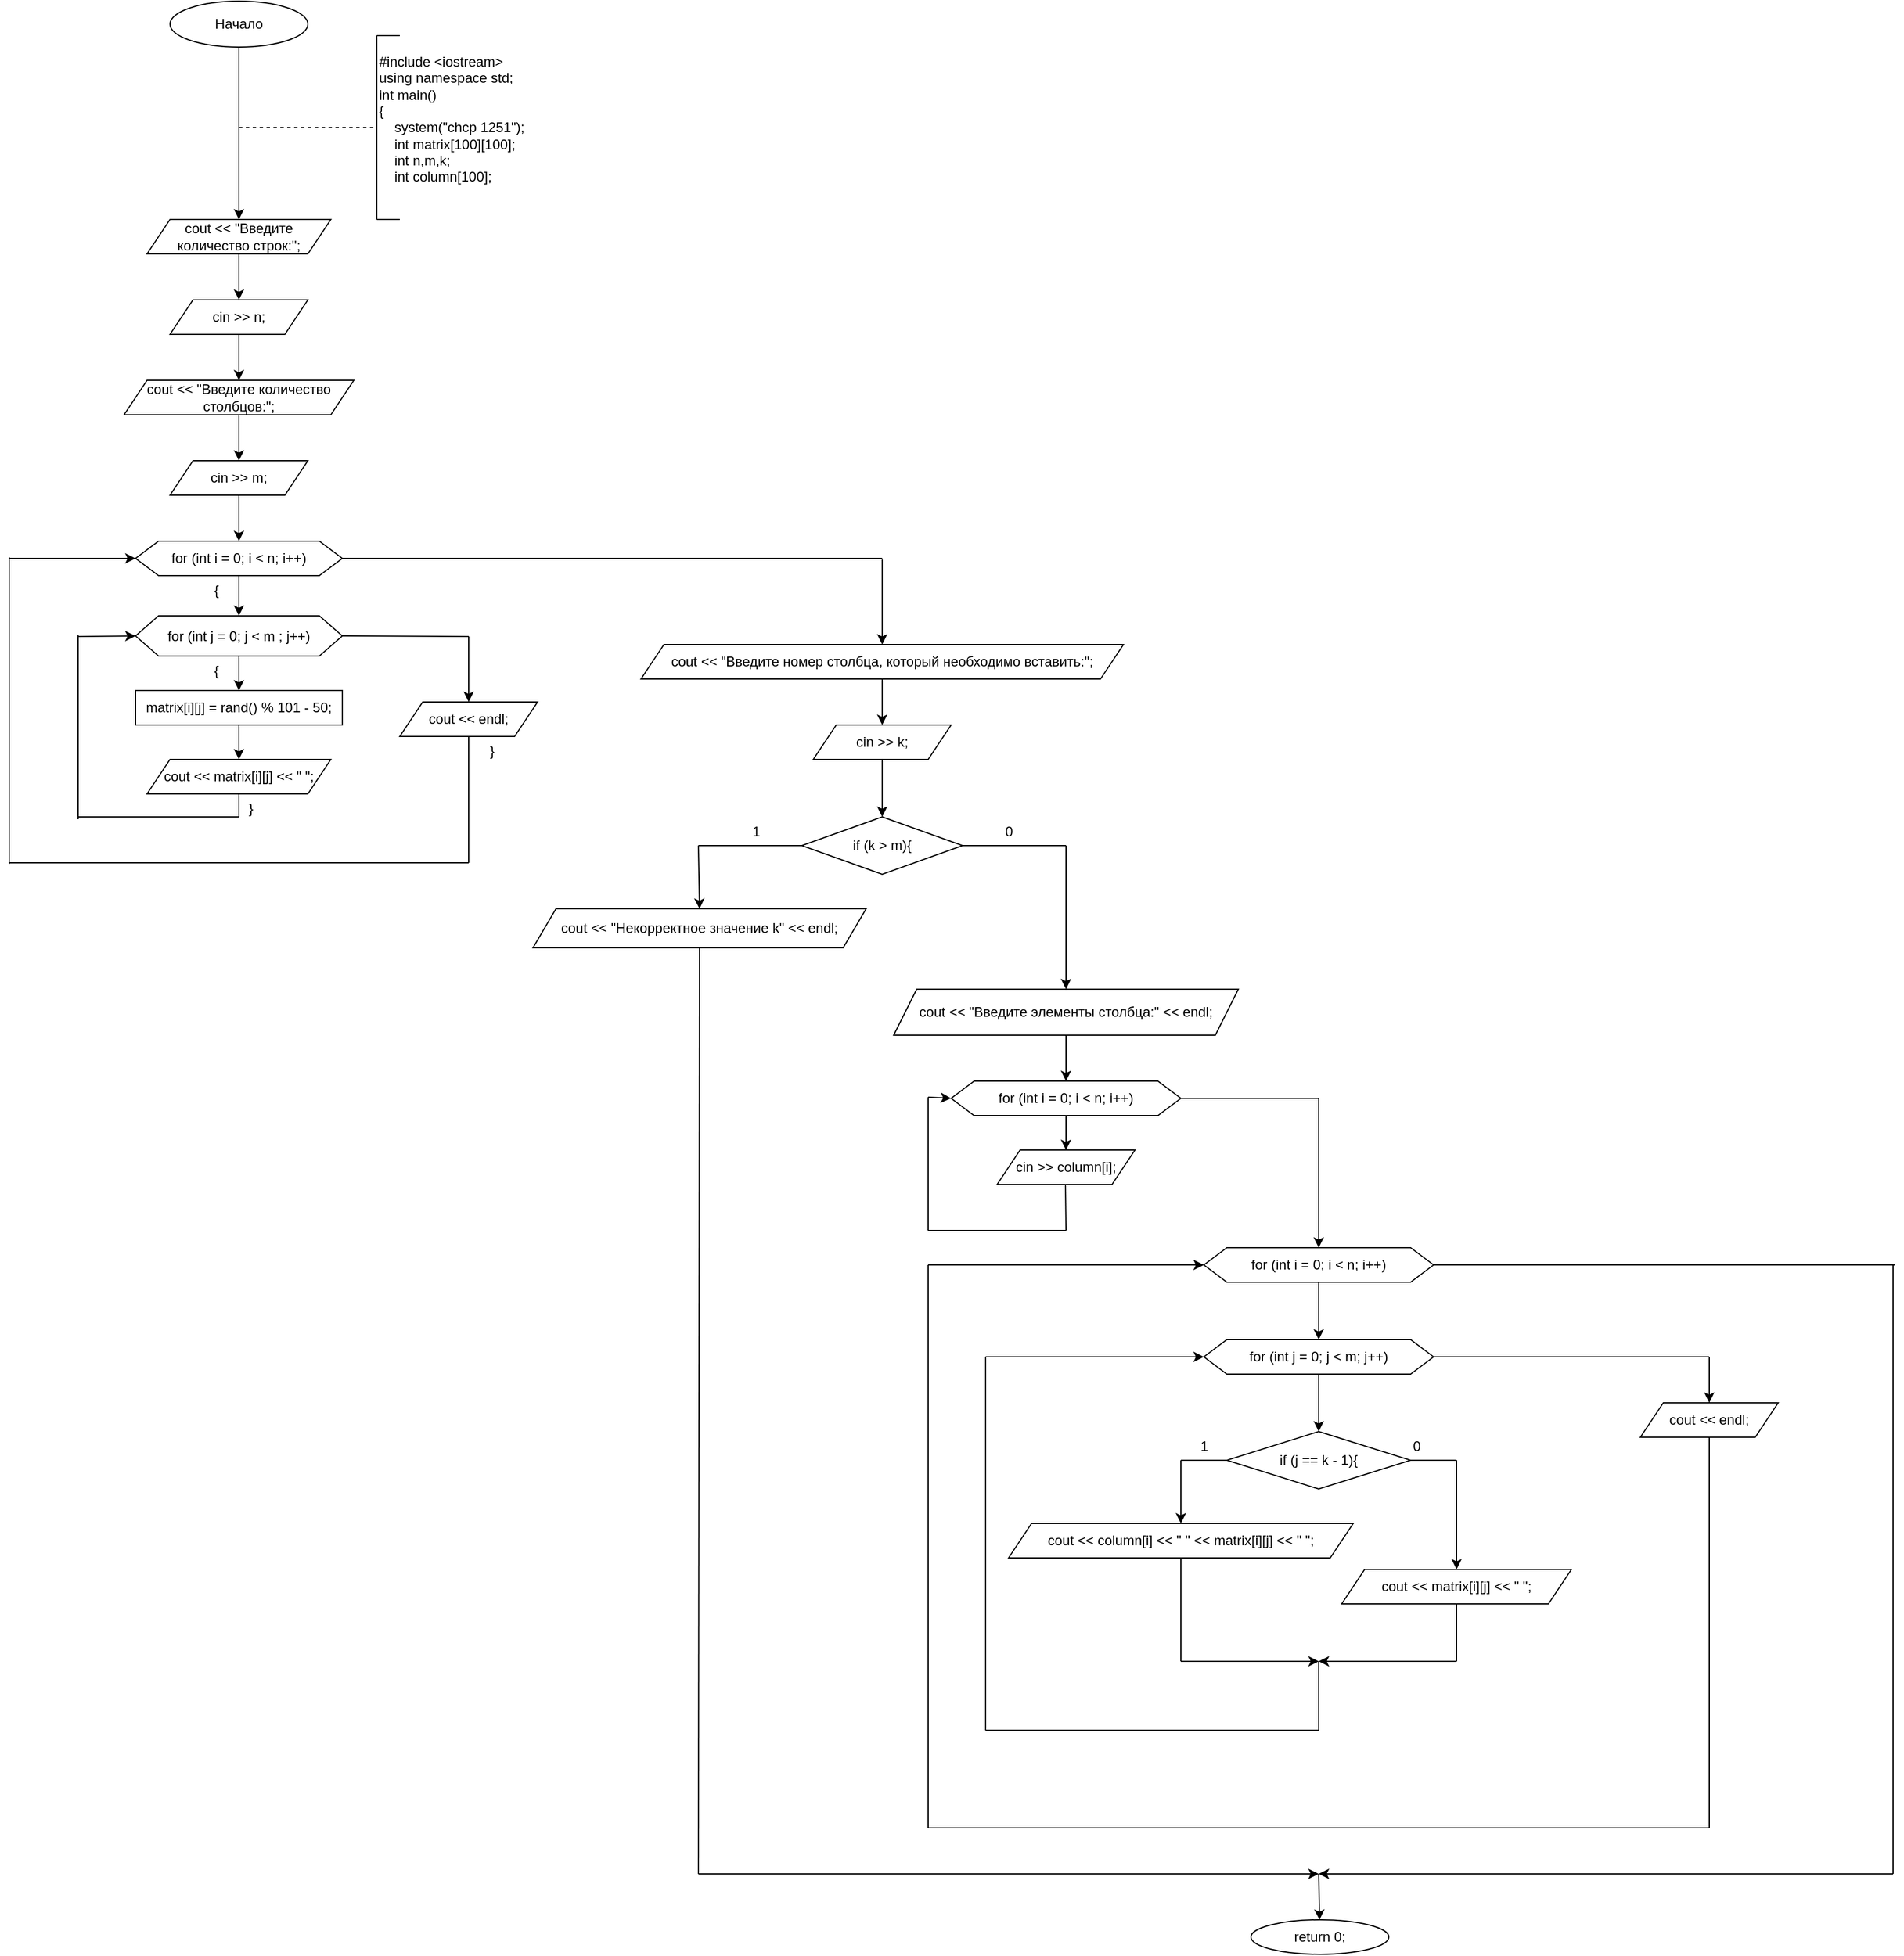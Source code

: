 <mxfile version="23.0.2" type="device">
  <diagram name="Страница — 1" id="hA8L7aNAcTQq1X_YjArG">
    <mxGraphModel dx="1280" dy="629" grid="1" gridSize="10" guides="1" tooltips="1" connect="1" arrows="1" fold="1" page="1" pageScale="1" pageWidth="827" pageHeight="1169" math="0" shadow="0">
      <root>
        <mxCell id="0" />
        <mxCell id="1" parent="0" />
        <mxCell id="RkSCV32_xOdjZ-MzKIq7-1" value="Начало" style="ellipse;whiteSpace=wrap;html=1;" vertex="1" parent="1">
          <mxGeometry x="300" y="50" width="120" height="40" as="geometry" />
        </mxCell>
        <mxCell id="RkSCV32_xOdjZ-MzKIq7-2" value="" style="endArrow=classic;html=1;rounded=0;exitX=0.5;exitY=1;exitDx=0;exitDy=0;entryX=0.5;entryY=0;entryDx=0;entryDy=0;" edge="1" parent="1" source="RkSCV32_xOdjZ-MzKIq7-1" target="RkSCV32_xOdjZ-MzKIq7-8">
          <mxGeometry width="50" height="50" relative="1" as="geometry">
            <mxPoint x="390" y="250" as="sourcePoint" />
            <mxPoint x="360" y="300" as="targetPoint" />
          </mxGeometry>
        </mxCell>
        <mxCell id="RkSCV32_xOdjZ-MzKIq7-3" value="" style="endArrow=none;dashed=1;html=1;rounded=0;" edge="1" parent="1">
          <mxGeometry width="50" height="50" relative="1" as="geometry">
            <mxPoint x="360" y="160" as="sourcePoint" />
            <mxPoint x="480" y="160" as="targetPoint" />
          </mxGeometry>
        </mxCell>
        <mxCell id="RkSCV32_xOdjZ-MzKIq7-4" value="" style="endArrow=none;html=1;rounded=0;" edge="1" parent="1">
          <mxGeometry width="50" height="50" relative="1" as="geometry">
            <mxPoint x="480" y="240" as="sourcePoint" />
            <mxPoint x="480" y="80" as="targetPoint" />
          </mxGeometry>
        </mxCell>
        <mxCell id="RkSCV32_xOdjZ-MzKIq7-5" value="&lt;div&gt;#include &amp;lt;iostream&amp;gt;&lt;/div&gt;&lt;div&gt;using namespace std;&lt;/div&gt;&lt;div&gt;int main()&amp;nbsp;&lt;/div&gt;&lt;div&gt;{&lt;/div&gt;&lt;div&gt;&amp;nbsp; &amp;nbsp; system(&quot;chcp 1251&quot;);&lt;/div&gt;&lt;div&gt;&amp;nbsp; &amp;nbsp; int matrix[100][100];&lt;/div&gt;&lt;div&gt;&amp;nbsp; &amp;nbsp; int n,m,k;&lt;/div&gt;&lt;div&gt;&amp;nbsp; &amp;nbsp; int column[100];&lt;/div&gt;&lt;div&gt;&amp;nbsp; &amp;nbsp;&lt;/div&gt;" style="text;html=1;align=left;verticalAlign=middle;resizable=0;points=[];autosize=1;strokeColor=none;fillColor=none;" vertex="1" parent="1">
          <mxGeometry x="480" y="90" width="150" height="140" as="geometry" />
        </mxCell>
        <mxCell id="RkSCV32_xOdjZ-MzKIq7-6" value="" style="endArrow=none;html=1;rounded=0;" edge="1" parent="1">
          <mxGeometry width="50" height="50" relative="1" as="geometry">
            <mxPoint x="480" y="240" as="sourcePoint" />
            <mxPoint x="500" y="240" as="targetPoint" />
          </mxGeometry>
        </mxCell>
        <mxCell id="RkSCV32_xOdjZ-MzKIq7-7" value="" style="endArrow=none;html=1;rounded=0;" edge="1" parent="1">
          <mxGeometry width="50" height="50" relative="1" as="geometry">
            <mxPoint x="480" y="80" as="sourcePoint" />
            <mxPoint x="500" y="80" as="targetPoint" />
          </mxGeometry>
        </mxCell>
        <mxCell id="RkSCV32_xOdjZ-MzKIq7-8" value="cout &amp;lt;&amp;lt; &quot;Введите количество строк:&quot;;" style="shape=parallelogram;perimeter=parallelogramPerimeter;whiteSpace=wrap;html=1;fixedSize=1;" vertex="1" parent="1">
          <mxGeometry x="280" y="240" width="160" height="30" as="geometry" />
        </mxCell>
        <mxCell id="RkSCV32_xOdjZ-MzKIq7-10" value="" style="endArrow=classic;html=1;rounded=0;exitX=0.5;exitY=1;exitDx=0;exitDy=0;entryX=0.5;entryY=0;entryDx=0;entryDy=0;" edge="1" parent="1" source="RkSCV32_xOdjZ-MzKIq7-8" target="RkSCV32_xOdjZ-MzKIq7-11">
          <mxGeometry width="50" height="50" relative="1" as="geometry">
            <mxPoint x="390" y="250" as="sourcePoint" />
            <mxPoint x="360" y="290" as="targetPoint" />
          </mxGeometry>
        </mxCell>
        <mxCell id="RkSCV32_xOdjZ-MzKIq7-11" value="cin &amp;gt;&amp;gt; n;" style="shape=parallelogram;perimeter=parallelogramPerimeter;whiteSpace=wrap;html=1;fixedSize=1;" vertex="1" parent="1">
          <mxGeometry x="300" y="310" width="120" height="30" as="geometry" />
        </mxCell>
        <mxCell id="RkSCV32_xOdjZ-MzKIq7-12" value="" style="endArrow=classic;html=1;rounded=0;exitX=0.5;exitY=1;exitDx=0;exitDy=0;entryX=0.5;entryY=0;entryDx=0;entryDy=0;" edge="1" parent="1" source="RkSCV32_xOdjZ-MzKIq7-11" target="RkSCV32_xOdjZ-MzKIq7-13">
          <mxGeometry width="50" height="50" relative="1" as="geometry">
            <mxPoint x="390" y="250" as="sourcePoint" />
            <mxPoint x="360" y="370" as="targetPoint" />
          </mxGeometry>
        </mxCell>
        <mxCell id="RkSCV32_xOdjZ-MzKIq7-13" value="cout &amp;lt;&amp;lt; &quot;Введите количество столбцов:&quot;;" style="shape=parallelogram;perimeter=parallelogramPerimeter;whiteSpace=wrap;html=1;fixedSize=1;" vertex="1" parent="1">
          <mxGeometry x="260" y="380" width="200" height="30" as="geometry" />
        </mxCell>
        <mxCell id="RkSCV32_xOdjZ-MzKIq7-15" value="" style="endArrow=classic;html=1;rounded=0;exitX=0.5;exitY=1;exitDx=0;exitDy=0;" edge="1" parent="1" source="RkSCV32_xOdjZ-MzKIq7-13" target="RkSCV32_xOdjZ-MzKIq7-16">
          <mxGeometry width="50" height="50" relative="1" as="geometry">
            <mxPoint x="390" y="250" as="sourcePoint" />
            <mxPoint x="360" y="440" as="targetPoint" />
          </mxGeometry>
        </mxCell>
        <mxCell id="RkSCV32_xOdjZ-MzKIq7-16" value="cin &amp;gt;&amp;gt; m;" style="shape=parallelogram;perimeter=parallelogramPerimeter;whiteSpace=wrap;html=1;fixedSize=1;" vertex="1" parent="1">
          <mxGeometry x="300" y="450" width="120" height="30" as="geometry" />
        </mxCell>
        <mxCell id="RkSCV32_xOdjZ-MzKIq7-17" value="" style="endArrow=classic;html=1;rounded=0;exitX=0.5;exitY=1;exitDx=0;exitDy=0;entryX=0.5;entryY=0;entryDx=0;entryDy=0;" edge="1" parent="1" source="RkSCV32_xOdjZ-MzKIq7-16" target="RkSCV32_xOdjZ-MzKIq7-18">
          <mxGeometry width="50" height="50" relative="1" as="geometry">
            <mxPoint x="390" y="450" as="sourcePoint" />
            <mxPoint x="360" y="520" as="targetPoint" />
          </mxGeometry>
        </mxCell>
        <mxCell id="RkSCV32_xOdjZ-MzKIq7-18" value="for (int i = 0; i &amp;lt; n; i++)" style="shape=hexagon;perimeter=hexagonPerimeter2;whiteSpace=wrap;html=1;fixedSize=1;" vertex="1" parent="1">
          <mxGeometry x="270" y="520" width="180" height="30" as="geometry" />
        </mxCell>
        <mxCell id="RkSCV32_xOdjZ-MzKIq7-19" value="" style="endArrow=classic;html=1;rounded=0;exitX=0.5;exitY=1;exitDx=0;exitDy=0;" edge="1" parent="1" source="RkSCV32_xOdjZ-MzKIq7-18" target="RkSCV32_xOdjZ-MzKIq7-20">
          <mxGeometry width="50" height="50" relative="1" as="geometry">
            <mxPoint x="390" y="450" as="sourcePoint" />
            <mxPoint x="360" y="580" as="targetPoint" />
          </mxGeometry>
        </mxCell>
        <mxCell id="RkSCV32_xOdjZ-MzKIq7-20" value="for (int j = 0; j &amp;lt; m ; j++)" style="shape=hexagon;perimeter=hexagonPerimeter2;whiteSpace=wrap;html=1;fixedSize=1;" vertex="1" parent="1">
          <mxGeometry x="270" y="585" width="180" height="35" as="geometry" />
        </mxCell>
        <mxCell id="RkSCV32_xOdjZ-MzKIq7-21" value="" style="endArrow=classic;html=1;rounded=0;exitX=0.5;exitY=1;exitDx=0;exitDy=0;" edge="1" parent="1" source="RkSCV32_xOdjZ-MzKIq7-20" target="RkSCV32_xOdjZ-MzKIq7-22">
          <mxGeometry width="50" height="50" relative="1" as="geometry">
            <mxPoint x="390" y="450" as="sourcePoint" />
            <mxPoint x="360" y="640" as="targetPoint" />
          </mxGeometry>
        </mxCell>
        <mxCell id="RkSCV32_xOdjZ-MzKIq7-22" value="matrix[i][j] = rand() % 101 - 50;" style="rounded=0;whiteSpace=wrap;html=1;" vertex="1" parent="1">
          <mxGeometry x="270" y="650" width="180" height="30" as="geometry" />
        </mxCell>
        <mxCell id="RkSCV32_xOdjZ-MzKIq7-23" value="" style="endArrow=classic;html=1;rounded=0;exitX=0.5;exitY=1;exitDx=0;exitDy=0;" edge="1" parent="1" source="RkSCV32_xOdjZ-MzKIq7-22" target="RkSCV32_xOdjZ-MzKIq7-24">
          <mxGeometry width="50" height="50" relative="1" as="geometry">
            <mxPoint x="390" y="650" as="sourcePoint" />
            <mxPoint x="360" y="710" as="targetPoint" />
          </mxGeometry>
        </mxCell>
        <mxCell id="RkSCV32_xOdjZ-MzKIq7-24" value="cout &amp;lt;&amp;lt; matrix[i][j] &amp;lt;&amp;lt; &quot; &quot;;" style="shape=parallelogram;perimeter=parallelogramPerimeter;whiteSpace=wrap;html=1;fixedSize=1;" vertex="1" parent="1">
          <mxGeometry x="280" y="710" width="160" height="30" as="geometry" />
        </mxCell>
        <mxCell id="RkSCV32_xOdjZ-MzKIq7-25" value="" style="endArrow=none;html=1;rounded=0;exitX=0.5;exitY=1;exitDx=0;exitDy=0;" edge="1" parent="1" source="RkSCV32_xOdjZ-MzKIq7-24">
          <mxGeometry width="50" height="50" relative="1" as="geometry">
            <mxPoint x="390" y="650" as="sourcePoint" />
            <mxPoint x="360" y="760" as="targetPoint" />
          </mxGeometry>
        </mxCell>
        <mxCell id="RkSCV32_xOdjZ-MzKIq7-26" value="" style="endArrow=none;html=1;rounded=0;" edge="1" parent="1">
          <mxGeometry width="50" height="50" relative="1" as="geometry">
            <mxPoint x="360" y="760" as="sourcePoint" />
            <mxPoint x="220" y="760" as="targetPoint" />
          </mxGeometry>
        </mxCell>
        <mxCell id="RkSCV32_xOdjZ-MzKIq7-27" value="" style="endArrow=none;html=1;rounded=0;" edge="1" parent="1">
          <mxGeometry width="50" height="50" relative="1" as="geometry">
            <mxPoint x="220" y="762" as="sourcePoint" />
            <mxPoint x="220" y="602" as="targetPoint" />
          </mxGeometry>
        </mxCell>
        <mxCell id="RkSCV32_xOdjZ-MzKIq7-28" value="" style="endArrow=classic;html=1;rounded=0;entryX=0;entryY=0.5;entryDx=0;entryDy=0;" edge="1" parent="1" target="RkSCV32_xOdjZ-MzKIq7-20">
          <mxGeometry width="50" height="50" relative="1" as="geometry">
            <mxPoint x="220" y="603" as="sourcePoint" />
            <mxPoint x="270" y="600" as="targetPoint" />
          </mxGeometry>
        </mxCell>
        <mxCell id="RkSCV32_xOdjZ-MzKIq7-29" value="" style="endArrow=none;html=1;rounded=0;exitX=1;exitY=0.5;exitDx=0;exitDy=0;" edge="1" parent="1" source="RkSCV32_xOdjZ-MzKIq7-20">
          <mxGeometry width="50" height="50" relative="1" as="geometry">
            <mxPoint x="390" y="650" as="sourcePoint" />
            <mxPoint x="560" y="603" as="targetPoint" />
          </mxGeometry>
        </mxCell>
        <mxCell id="RkSCV32_xOdjZ-MzKIq7-30" value="" style="endArrow=classic;html=1;rounded=0;entryX=0.5;entryY=0;entryDx=0;entryDy=0;" edge="1" parent="1" target="RkSCV32_xOdjZ-MzKIq7-31">
          <mxGeometry width="50" height="50" relative="1" as="geometry">
            <mxPoint x="560" y="603" as="sourcePoint" />
            <mxPoint x="560" y="653" as="targetPoint" />
          </mxGeometry>
        </mxCell>
        <mxCell id="RkSCV32_xOdjZ-MzKIq7-31" value="cout &amp;lt;&amp;lt; endl;" style="shape=parallelogram;perimeter=parallelogramPerimeter;whiteSpace=wrap;html=1;fixedSize=1;" vertex="1" parent="1">
          <mxGeometry x="500" y="660" width="120" height="30" as="geometry" />
        </mxCell>
        <mxCell id="RkSCV32_xOdjZ-MzKIq7-32" value="" style="endArrow=none;html=1;rounded=0;exitX=0.5;exitY=1;exitDx=0;exitDy=0;" edge="1" parent="1" source="RkSCV32_xOdjZ-MzKIq7-31">
          <mxGeometry width="50" height="50" relative="1" as="geometry">
            <mxPoint x="390" y="650" as="sourcePoint" />
            <mxPoint x="560" y="800" as="targetPoint" />
          </mxGeometry>
        </mxCell>
        <mxCell id="RkSCV32_xOdjZ-MzKIq7-33" value="" style="endArrow=none;html=1;rounded=0;" edge="1" parent="1">
          <mxGeometry width="50" height="50" relative="1" as="geometry">
            <mxPoint x="560" y="800" as="sourcePoint" />
            <mxPoint x="160" y="800" as="targetPoint" />
          </mxGeometry>
        </mxCell>
        <mxCell id="RkSCV32_xOdjZ-MzKIq7-34" value="" style="endArrow=none;html=1;rounded=0;" edge="1" parent="1">
          <mxGeometry width="50" height="50" relative="1" as="geometry">
            <mxPoint x="160" y="801" as="sourcePoint" />
            <mxPoint x="160" y="534" as="targetPoint" />
          </mxGeometry>
        </mxCell>
        <mxCell id="RkSCV32_xOdjZ-MzKIq7-35" value="" style="endArrow=classic;html=1;rounded=0;entryX=0;entryY=0.5;entryDx=0;entryDy=0;" edge="1" parent="1" target="RkSCV32_xOdjZ-MzKIq7-18">
          <mxGeometry width="50" height="50" relative="1" as="geometry">
            <mxPoint x="160" y="535" as="sourcePoint" />
            <mxPoint x="440" y="600" as="targetPoint" />
          </mxGeometry>
        </mxCell>
        <mxCell id="RkSCV32_xOdjZ-MzKIq7-36" value="{" style="text;html=1;align=center;verticalAlign=middle;resizable=0;points=[];autosize=1;strokeColor=none;fillColor=none;" vertex="1" parent="1">
          <mxGeometry x="325" y="548" width="30" height="30" as="geometry" />
        </mxCell>
        <mxCell id="RkSCV32_xOdjZ-MzKIq7-37" value="{" style="text;html=1;align=center;verticalAlign=middle;resizable=0;points=[];autosize=1;strokeColor=none;fillColor=none;" vertex="1" parent="1">
          <mxGeometry x="325" y="618" width="30" height="30" as="geometry" />
        </mxCell>
        <mxCell id="RkSCV32_xOdjZ-MzKIq7-38" value="}" style="text;html=1;align=center;verticalAlign=middle;resizable=0;points=[];autosize=1;strokeColor=none;fillColor=none;" vertex="1" parent="1">
          <mxGeometry x="355" y="738" width="30" height="30" as="geometry" />
        </mxCell>
        <mxCell id="RkSCV32_xOdjZ-MzKIq7-39" value="}" style="text;html=1;align=center;verticalAlign=middle;resizable=0;points=[];autosize=1;strokeColor=none;fillColor=none;" vertex="1" parent="1">
          <mxGeometry x="565" y="688" width="30" height="30" as="geometry" />
        </mxCell>
        <mxCell id="RkSCV32_xOdjZ-MzKIq7-40" value="" style="endArrow=none;html=1;rounded=0;exitX=1;exitY=0.5;exitDx=0;exitDy=0;" edge="1" parent="1" source="RkSCV32_xOdjZ-MzKIq7-18">
          <mxGeometry width="50" height="50" relative="1" as="geometry">
            <mxPoint x="390" y="650" as="sourcePoint" />
            <mxPoint x="920" y="535" as="targetPoint" />
          </mxGeometry>
        </mxCell>
        <mxCell id="RkSCV32_xOdjZ-MzKIq7-41" value="" style="endArrow=classic;html=1;rounded=0;entryX=0.5;entryY=0;entryDx=0;entryDy=0;" edge="1" parent="1" target="RkSCV32_xOdjZ-MzKIq7-42">
          <mxGeometry width="50" height="50" relative="1" as="geometry">
            <mxPoint x="920" y="536" as="sourcePoint" />
            <mxPoint x="920" y="616" as="targetPoint" />
          </mxGeometry>
        </mxCell>
        <mxCell id="RkSCV32_xOdjZ-MzKIq7-42" value="cout &amp;lt;&amp;lt; &quot;Введите номер столбца, который необходимо вставить:&quot;;" style="shape=parallelogram;perimeter=parallelogramPerimeter;whiteSpace=wrap;html=1;fixedSize=1;" vertex="1" parent="1">
          <mxGeometry x="710" y="610" width="420" height="30" as="geometry" />
        </mxCell>
        <mxCell id="RkSCV32_xOdjZ-MzKIq7-43" value="" style="endArrow=classic;html=1;rounded=0;exitX=0.5;exitY=1;exitDx=0;exitDy=0;" edge="1" parent="1" source="RkSCV32_xOdjZ-MzKIq7-42" target="RkSCV32_xOdjZ-MzKIq7-44">
          <mxGeometry width="50" height="50" relative="1" as="geometry">
            <mxPoint x="630" y="650" as="sourcePoint" />
            <mxPoint x="920" y="680" as="targetPoint" />
          </mxGeometry>
        </mxCell>
        <mxCell id="RkSCV32_xOdjZ-MzKIq7-44" value="cin &amp;gt;&amp;gt; k;" style="shape=parallelogram;perimeter=parallelogramPerimeter;whiteSpace=wrap;html=1;fixedSize=1;" vertex="1" parent="1">
          <mxGeometry x="860" y="680" width="120" height="30" as="geometry" />
        </mxCell>
        <mxCell id="RkSCV32_xOdjZ-MzKIq7-45" value="" style="endArrow=classic;html=1;rounded=0;" edge="1" parent="1" target="RkSCV32_xOdjZ-MzKIq7-46">
          <mxGeometry width="50" height="50" relative="1" as="geometry">
            <mxPoint x="920" y="710" as="sourcePoint" />
            <mxPoint x="920" y="760" as="targetPoint" />
          </mxGeometry>
        </mxCell>
        <mxCell id="RkSCV32_xOdjZ-MzKIq7-46" value="if (k &amp;gt; m){" style="rhombus;whiteSpace=wrap;html=1;" vertex="1" parent="1">
          <mxGeometry x="850" y="760" width="140" height="50" as="geometry" />
        </mxCell>
        <mxCell id="RkSCV32_xOdjZ-MzKIq7-47" value="" style="endArrow=none;html=1;rounded=0;exitX=0;exitY=0.5;exitDx=0;exitDy=0;" edge="1" parent="1" source="RkSCV32_xOdjZ-MzKIq7-46">
          <mxGeometry width="50" height="50" relative="1" as="geometry">
            <mxPoint x="950" y="650" as="sourcePoint" />
            <mxPoint x="760" y="785" as="targetPoint" />
          </mxGeometry>
        </mxCell>
        <mxCell id="RkSCV32_xOdjZ-MzKIq7-48" value="" style="endArrow=none;html=1;rounded=0;exitX=1;exitY=0.5;exitDx=0;exitDy=0;" edge="1" parent="1" source="RkSCV32_xOdjZ-MzKIq7-46">
          <mxGeometry width="50" height="50" relative="1" as="geometry">
            <mxPoint x="950" y="650" as="sourcePoint" />
            <mxPoint x="1080" y="785" as="targetPoint" />
          </mxGeometry>
        </mxCell>
        <mxCell id="RkSCV32_xOdjZ-MzKIq7-49" value="" style="endArrow=classic;html=1;rounded=0;entryX=0.5;entryY=0;entryDx=0;entryDy=0;" edge="1" parent="1" target="RkSCV32_xOdjZ-MzKIq7-50">
          <mxGeometry width="50" height="50" relative="1" as="geometry">
            <mxPoint x="760" y="785" as="sourcePoint" />
            <mxPoint x="765" y="839" as="targetPoint" />
          </mxGeometry>
        </mxCell>
        <mxCell id="RkSCV32_xOdjZ-MzKIq7-50" value="cout &amp;lt;&amp;lt; &quot;Некорректное значение k&quot; &amp;lt;&amp;lt; endl;" style="shape=parallelogram;perimeter=parallelogramPerimeter;whiteSpace=wrap;html=1;fixedSize=1;" vertex="1" parent="1">
          <mxGeometry x="616" y="840" width="290" height="34" as="geometry" />
        </mxCell>
        <mxCell id="RkSCV32_xOdjZ-MzKIq7-51" value="1" style="text;html=1;align=center;verticalAlign=middle;resizable=0;points=[];autosize=1;strokeColor=none;fillColor=none;" vertex="1" parent="1">
          <mxGeometry x="795" y="758" width="30" height="30" as="geometry" />
        </mxCell>
        <mxCell id="RkSCV32_xOdjZ-MzKIq7-52" value="0" style="text;html=1;align=center;verticalAlign=middle;resizable=0;points=[];autosize=1;strokeColor=none;fillColor=none;" vertex="1" parent="1">
          <mxGeometry x="1015" y="758" width="30" height="30" as="geometry" />
        </mxCell>
        <mxCell id="RkSCV32_xOdjZ-MzKIq7-53" value="" style="endArrow=classic;html=1;rounded=0;" edge="1" parent="1" target="RkSCV32_xOdjZ-MzKIq7-54">
          <mxGeometry width="50" height="50" relative="1" as="geometry">
            <mxPoint x="1080" y="785" as="sourcePoint" />
            <mxPoint x="1080" y="845" as="targetPoint" />
          </mxGeometry>
        </mxCell>
        <mxCell id="RkSCV32_xOdjZ-MzKIq7-54" value="cout &amp;lt;&amp;lt; &quot;Введите элементы столбца:&quot; &amp;lt;&amp;lt; endl;" style="shape=parallelogram;perimeter=parallelogramPerimeter;whiteSpace=wrap;html=1;fixedSize=1;" vertex="1" parent="1">
          <mxGeometry x="930" y="910" width="300" height="40" as="geometry" />
        </mxCell>
        <mxCell id="RkSCV32_xOdjZ-MzKIq7-55" value="" style="endArrow=classic;html=1;rounded=0;exitX=0.5;exitY=1;exitDx=0;exitDy=0;" edge="1" parent="1" source="RkSCV32_xOdjZ-MzKIq7-54" target="RkSCV32_xOdjZ-MzKIq7-56">
          <mxGeometry width="50" height="50" relative="1" as="geometry">
            <mxPoint x="1070" y="850" as="sourcePoint" />
            <mxPoint x="1080" y="980" as="targetPoint" />
          </mxGeometry>
        </mxCell>
        <mxCell id="RkSCV32_xOdjZ-MzKIq7-56" value="for (int i = 0; i &amp;lt; n; i++)" style="shape=hexagon;perimeter=hexagonPerimeter2;whiteSpace=wrap;html=1;fixedSize=1;" vertex="1" parent="1">
          <mxGeometry x="980" y="990" width="200" height="30" as="geometry" />
        </mxCell>
        <mxCell id="RkSCV32_xOdjZ-MzKIq7-57" value="" style="endArrow=classic;html=1;rounded=0;exitX=0.5;exitY=1;exitDx=0;exitDy=0;" edge="1" parent="1" source="RkSCV32_xOdjZ-MzKIq7-56" target="RkSCV32_xOdjZ-MzKIq7-58">
          <mxGeometry width="50" height="50" relative="1" as="geometry">
            <mxPoint x="1070" y="1050" as="sourcePoint" />
            <mxPoint x="1080" y="1040" as="targetPoint" />
          </mxGeometry>
        </mxCell>
        <mxCell id="RkSCV32_xOdjZ-MzKIq7-58" value="cin &amp;gt;&amp;gt; column[i];" style="shape=parallelogram;perimeter=parallelogramPerimeter;whiteSpace=wrap;html=1;fixedSize=1;" vertex="1" parent="1">
          <mxGeometry x="1020" y="1050" width="120" height="30" as="geometry" />
        </mxCell>
        <mxCell id="RkSCV32_xOdjZ-MzKIq7-59" value="" style="endArrow=none;html=1;rounded=0;exitX=0.5;exitY=1;exitDx=0;exitDy=0;" edge="1" parent="1">
          <mxGeometry width="50" height="50" relative="1" as="geometry">
            <mxPoint x="1079.5" y="1080" as="sourcePoint" />
            <mxPoint x="1080" y="1120" as="targetPoint" />
          </mxGeometry>
        </mxCell>
        <mxCell id="RkSCV32_xOdjZ-MzKIq7-60" value="" style="endArrow=none;html=1;rounded=0;" edge="1" parent="1">
          <mxGeometry width="50" height="50" relative="1" as="geometry">
            <mxPoint x="1080" y="1120" as="sourcePoint" />
            <mxPoint x="960" y="1120" as="targetPoint" />
          </mxGeometry>
        </mxCell>
        <mxCell id="RkSCV32_xOdjZ-MzKIq7-61" value="" style="endArrow=none;html=1;rounded=0;" edge="1" parent="1">
          <mxGeometry width="50" height="50" relative="1" as="geometry">
            <mxPoint x="960" y="1120" as="sourcePoint" />
            <mxPoint x="960" y="1004" as="targetPoint" />
          </mxGeometry>
        </mxCell>
        <mxCell id="RkSCV32_xOdjZ-MzKIq7-62" value="" style="endArrow=classic;html=1;rounded=0;entryX=0;entryY=0.5;entryDx=0;entryDy=0;" edge="1" parent="1" target="RkSCV32_xOdjZ-MzKIq7-56">
          <mxGeometry width="50" height="50" relative="1" as="geometry">
            <mxPoint x="960" y="1004" as="sourcePoint" />
            <mxPoint x="980" y="1009" as="targetPoint" />
          </mxGeometry>
        </mxCell>
        <mxCell id="RkSCV32_xOdjZ-MzKIq7-63" value="" style="endArrow=none;html=1;rounded=0;exitX=1;exitY=0.5;exitDx=0;exitDy=0;" edge="1" parent="1" source="RkSCV32_xOdjZ-MzKIq7-56">
          <mxGeometry width="50" height="50" relative="1" as="geometry">
            <mxPoint x="1150" y="1050" as="sourcePoint" />
            <mxPoint x="1300" y="1005" as="targetPoint" />
          </mxGeometry>
        </mxCell>
        <mxCell id="RkSCV32_xOdjZ-MzKIq7-64" value="" style="endArrow=classic;html=1;rounded=0;" edge="1" parent="1" target="RkSCV32_xOdjZ-MzKIq7-65">
          <mxGeometry width="50" height="50" relative="1" as="geometry">
            <mxPoint x="1300" y="1005" as="sourcePoint" />
            <mxPoint x="1300" y="1045" as="targetPoint" />
          </mxGeometry>
        </mxCell>
        <mxCell id="RkSCV32_xOdjZ-MzKIq7-65" value="for (int i = 0; i &amp;lt; n; i++)" style="shape=hexagon;whiteSpace=wrap;html=1;fixedSize=1;perimeter=hexagonPerimeter2;" vertex="1" parent="1">
          <mxGeometry x="1200" y="1135" width="200" height="30" as="geometry" />
        </mxCell>
        <mxCell id="RkSCV32_xOdjZ-MzKIq7-66" value="" style="endArrow=classic;html=1;rounded=0;exitX=0.5;exitY=1;exitDx=0;exitDy=0;" edge="1" parent="1" source="RkSCV32_xOdjZ-MzKIq7-65" target="RkSCV32_xOdjZ-MzKIq7-67">
          <mxGeometry width="50" height="50" relative="1" as="geometry">
            <mxPoint x="1290" y="1255" as="sourcePoint" />
            <mxPoint x="1300" y="1195" as="targetPoint" />
          </mxGeometry>
        </mxCell>
        <mxCell id="RkSCV32_xOdjZ-MzKIq7-67" value="for (int j = 0; j &amp;lt; m; j++)" style="shape=hexagon;whiteSpace=wrap;html=1;fixedSize=1;perimeter=hexagonPerimeter2;" vertex="1" parent="1">
          <mxGeometry x="1200" y="1215" width="200" height="30" as="geometry" />
        </mxCell>
        <mxCell id="RkSCV32_xOdjZ-MzKIq7-69" value="" style="endArrow=classic;html=1;rounded=0;exitX=0.5;exitY=1;exitDx=0;exitDy=0;" edge="1" parent="1" source="RkSCV32_xOdjZ-MzKIq7-67" target="RkSCV32_xOdjZ-MzKIq7-70">
          <mxGeometry width="50" height="50" relative="1" as="geometry">
            <mxPoint x="1290" y="1255" as="sourcePoint" />
            <mxPoint x="1300" y="1295" as="targetPoint" />
          </mxGeometry>
        </mxCell>
        <mxCell id="RkSCV32_xOdjZ-MzKIq7-70" value="if (j == k - 1){" style="rhombus;whiteSpace=wrap;html=1;" vertex="1" parent="1">
          <mxGeometry x="1220" y="1295" width="160" height="50" as="geometry" />
        </mxCell>
        <mxCell id="RkSCV32_xOdjZ-MzKIq7-71" value="" style="endArrow=none;html=1;rounded=0;exitX=0;exitY=0.5;exitDx=0;exitDy=0;" edge="1" parent="1" source="RkSCV32_xOdjZ-MzKIq7-70">
          <mxGeometry width="50" height="50" relative="1" as="geometry">
            <mxPoint x="1290" y="1355" as="sourcePoint" />
            <mxPoint x="1180" y="1320" as="targetPoint" />
          </mxGeometry>
        </mxCell>
        <mxCell id="RkSCV32_xOdjZ-MzKIq7-72" value="" style="endArrow=none;html=1;rounded=0;exitX=1;exitY=0.5;exitDx=0;exitDy=0;" edge="1" parent="1" source="RkSCV32_xOdjZ-MzKIq7-70">
          <mxGeometry width="50" height="50" relative="1" as="geometry">
            <mxPoint x="1290" y="1355" as="sourcePoint" />
            <mxPoint x="1420" y="1320" as="targetPoint" />
          </mxGeometry>
        </mxCell>
        <mxCell id="RkSCV32_xOdjZ-MzKIq7-73" value="" style="endArrow=classic;html=1;rounded=0;entryX=0.5;entryY=0;entryDx=0;entryDy=0;" edge="1" parent="1" target="RkSCV32_xOdjZ-MzKIq7-77">
          <mxGeometry width="50" height="50" relative="1" as="geometry">
            <mxPoint x="1180" y="1320" as="sourcePoint" />
            <mxPoint x="1180" y="1375" as="targetPoint" />
          </mxGeometry>
        </mxCell>
        <mxCell id="RkSCV32_xOdjZ-MzKIq7-74" value="" style="endArrow=classic;html=1;rounded=0;" edge="1" parent="1" target="RkSCV32_xOdjZ-MzKIq7-78">
          <mxGeometry width="50" height="50" relative="1" as="geometry">
            <mxPoint x="1420" y="1320" as="sourcePoint" />
            <mxPoint x="1420" y="1425" as="targetPoint" />
          </mxGeometry>
        </mxCell>
        <mxCell id="RkSCV32_xOdjZ-MzKIq7-75" value="1" style="text;html=1;align=center;verticalAlign=middle;resizable=0;points=[];autosize=1;strokeColor=none;fillColor=none;" vertex="1" parent="1">
          <mxGeometry x="1185" y="1293" width="30" height="30" as="geometry" />
        </mxCell>
        <mxCell id="RkSCV32_xOdjZ-MzKIq7-76" value="0" style="text;html=1;align=center;verticalAlign=middle;resizable=0;points=[];autosize=1;strokeColor=none;fillColor=none;" vertex="1" parent="1">
          <mxGeometry x="1370" y="1293" width="30" height="30" as="geometry" />
        </mxCell>
        <mxCell id="RkSCV32_xOdjZ-MzKIq7-77" value="cout &amp;lt;&amp;lt; column[i] &amp;lt;&amp;lt; &quot; &quot; &amp;lt;&amp;lt; matrix[i][j] &amp;lt;&amp;lt; &quot; &quot;;" style="shape=parallelogram;perimeter=parallelogramPerimeter;whiteSpace=wrap;html=1;fixedSize=1;" vertex="1" parent="1">
          <mxGeometry x="1030" y="1375" width="300" height="30" as="geometry" />
        </mxCell>
        <mxCell id="RkSCV32_xOdjZ-MzKIq7-78" value="cout &amp;lt;&amp;lt; matrix[i][j] &amp;lt;&amp;lt; &quot; &quot;;" style="shape=parallelogram;perimeter=parallelogramPerimeter;whiteSpace=wrap;html=1;fixedSize=1;" vertex="1" parent="1">
          <mxGeometry x="1320" y="1415" width="200" height="30" as="geometry" />
        </mxCell>
        <mxCell id="RkSCV32_xOdjZ-MzKIq7-79" value="" style="endArrow=none;html=1;rounded=0;exitX=0.5;exitY=1;exitDx=0;exitDy=0;" edge="1" parent="1" source="RkSCV32_xOdjZ-MzKIq7-77">
          <mxGeometry width="50" height="50" relative="1" as="geometry">
            <mxPoint x="1360" y="1355" as="sourcePoint" />
            <mxPoint x="1180" y="1495" as="targetPoint" />
          </mxGeometry>
        </mxCell>
        <mxCell id="RkSCV32_xOdjZ-MzKIq7-80" value="" style="endArrow=none;html=1;rounded=0;exitX=0.5;exitY=1;exitDx=0;exitDy=0;" edge="1" parent="1" source="RkSCV32_xOdjZ-MzKIq7-78">
          <mxGeometry width="50" height="50" relative="1" as="geometry">
            <mxPoint x="1360" y="1355" as="sourcePoint" />
            <mxPoint x="1420" y="1495" as="targetPoint" />
          </mxGeometry>
        </mxCell>
        <mxCell id="RkSCV32_xOdjZ-MzKIq7-81" value="" style="endArrow=classic;html=1;rounded=0;" edge="1" parent="1">
          <mxGeometry width="50" height="50" relative="1" as="geometry">
            <mxPoint x="1180" y="1495" as="sourcePoint" />
            <mxPoint x="1300" y="1495" as="targetPoint" />
          </mxGeometry>
        </mxCell>
        <mxCell id="RkSCV32_xOdjZ-MzKIq7-82" value="" style="endArrow=classic;html=1;rounded=0;" edge="1" parent="1">
          <mxGeometry width="50" height="50" relative="1" as="geometry">
            <mxPoint x="1420" y="1495" as="sourcePoint" />
            <mxPoint x="1300" y="1495" as="targetPoint" />
          </mxGeometry>
        </mxCell>
        <mxCell id="RkSCV32_xOdjZ-MzKIq7-87" value="" style="endArrow=none;html=1;rounded=0;" edge="1" parent="1">
          <mxGeometry width="50" height="50" relative="1" as="geometry">
            <mxPoint x="1300" y="1495" as="sourcePoint" />
            <mxPoint x="1300" y="1555" as="targetPoint" />
          </mxGeometry>
        </mxCell>
        <mxCell id="RkSCV32_xOdjZ-MzKIq7-88" value="" style="endArrow=none;html=1;rounded=0;" edge="1" parent="1">
          <mxGeometry width="50" height="50" relative="1" as="geometry">
            <mxPoint x="1300" y="1555" as="sourcePoint" />
            <mxPoint x="1010" y="1555" as="targetPoint" />
          </mxGeometry>
        </mxCell>
        <mxCell id="RkSCV32_xOdjZ-MzKIq7-89" value="" style="endArrow=none;html=1;rounded=0;" edge="1" parent="1">
          <mxGeometry width="50" height="50" relative="1" as="geometry">
            <mxPoint x="1010" y="1555" as="sourcePoint" />
            <mxPoint x="1010" y="1230" as="targetPoint" />
          </mxGeometry>
        </mxCell>
        <mxCell id="RkSCV32_xOdjZ-MzKIq7-90" value="" style="endArrow=classic;html=1;rounded=0;entryX=0;entryY=0.5;entryDx=0;entryDy=0;" edge="1" parent="1" target="RkSCV32_xOdjZ-MzKIq7-67">
          <mxGeometry width="50" height="50" relative="1" as="geometry">
            <mxPoint x="1010" y="1230" as="sourcePoint" />
            <mxPoint x="1240" y="1305" as="targetPoint" />
          </mxGeometry>
        </mxCell>
        <mxCell id="RkSCV32_xOdjZ-MzKIq7-92" value="" style="endArrow=none;html=1;rounded=0;exitX=1;exitY=0.5;exitDx=0;exitDy=0;" edge="1" parent="1" source="RkSCV32_xOdjZ-MzKIq7-67">
          <mxGeometry width="50" height="50" relative="1" as="geometry">
            <mxPoint x="1260" y="1290" as="sourcePoint" />
            <mxPoint x="1640" y="1230" as="targetPoint" />
          </mxGeometry>
        </mxCell>
        <mxCell id="RkSCV32_xOdjZ-MzKIq7-93" value="" style="endArrow=classic;html=1;rounded=0;" edge="1" parent="1" target="RkSCV32_xOdjZ-MzKIq7-94">
          <mxGeometry width="50" height="50" relative="1" as="geometry">
            <mxPoint x="1640" y="1230" as="sourcePoint" />
            <mxPoint x="1640" y="1280" as="targetPoint" />
          </mxGeometry>
        </mxCell>
        <mxCell id="RkSCV32_xOdjZ-MzKIq7-94" value="cout &amp;lt;&amp;lt; endl;" style="shape=parallelogram;perimeter=parallelogramPerimeter;whiteSpace=wrap;html=1;fixedSize=1;" vertex="1" parent="1">
          <mxGeometry x="1580" y="1270" width="120" height="30" as="geometry" />
        </mxCell>
        <mxCell id="RkSCV32_xOdjZ-MzKIq7-95" value="" style="endArrow=none;html=1;rounded=0;exitX=0.5;exitY=1;exitDx=0;exitDy=0;" edge="1" parent="1" source="RkSCV32_xOdjZ-MzKIq7-94">
          <mxGeometry width="50" height="50" relative="1" as="geometry">
            <mxPoint x="1550" y="1290" as="sourcePoint" />
            <mxPoint x="1640" y="1640" as="targetPoint" />
          </mxGeometry>
        </mxCell>
        <mxCell id="RkSCV32_xOdjZ-MzKIq7-96" value="" style="endArrow=none;html=1;rounded=0;" edge="1" parent="1">
          <mxGeometry width="50" height="50" relative="1" as="geometry">
            <mxPoint x="1640" y="1640" as="sourcePoint" />
            <mxPoint x="960" y="1640" as="targetPoint" />
          </mxGeometry>
        </mxCell>
        <mxCell id="RkSCV32_xOdjZ-MzKIq7-97" value="" style="endArrow=none;html=1;rounded=0;" edge="1" parent="1">
          <mxGeometry width="50" height="50" relative="1" as="geometry">
            <mxPoint x="960" y="1640" as="sourcePoint" />
            <mxPoint x="960" y="1150" as="targetPoint" />
          </mxGeometry>
        </mxCell>
        <mxCell id="RkSCV32_xOdjZ-MzKIq7-98" value="" style="endArrow=classic;html=1;rounded=0;entryX=0;entryY=0.5;entryDx=0;entryDy=0;" edge="1" parent="1" target="RkSCV32_xOdjZ-MzKIq7-65">
          <mxGeometry width="50" height="50" relative="1" as="geometry">
            <mxPoint x="960" y="1150" as="sourcePoint" />
            <mxPoint x="1070" y="1240" as="targetPoint" />
          </mxGeometry>
        </mxCell>
        <mxCell id="RkSCV32_xOdjZ-MzKIq7-99" value="" style="endArrow=none;html=1;rounded=0;exitX=1;exitY=0.5;exitDx=0;exitDy=0;" edge="1" parent="1" source="RkSCV32_xOdjZ-MzKIq7-65">
          <mxGeometry width="50" height="50" relative="1" as="geometry">
            <mxPoint x="1140" y="1190" as="sourcePoint" />
            <mxPoint x="1801.6" y="1150" as="targetPoint" />
          </mxGeometry>
        </mxCell>
        <mxCell id="RkSCV32_xOdjZ-MzKIq7-100" value="" style="endArrow=none;html=1;rounded=0;" edge="1" parent="1">
          <mxGeometry width="50" height="50" relative="1" as="geometry">
            <mxPoint x="1800" y="1150" as="sourcePoint" />
            <mxPoint x="1800" y="1680" as="targetPoint" />
          </mxGeometry>
        </mxCell>
        <mxCell id="RkSCV32_xOdjZ-MzKIq7-101" value="" style="endArrow=none;html=1;rounded=0;exitX=0.5;exitY=1;exitDx=0;exitDy=0;" edge="1" parent="1" source="RkSCV32_xOdjZ-MzKIq7-50">
          <mxGeometry width="50" height="50" relative="1" as="geometry">
            <mxPoint x="840" y="1000" as="sourcePoint" />
            <mxPoint x="760" y="1680" as="targetPoint" />
          </mxGeometry>
        </mxCell>
        <mxCell id="RkSCV32_xOdjZ-MzKIq7-102" value="" style="endArrow=classic;html=1;rounded=0;" edge="1" parent="1">
          <mxGeometry width="50" height="50" relative="1" as="geometry">
            <mxPoint x="760" y="1680" as="sourcePoint" />
            <mxPoint x="1300" y="1680" as="targetPoint" />
          </mxGeometry>
        </mxCell>
        <mxCell id="RkSCV32_xOdjZ-MzKIq7-103" value="" style="endArrow=classic;html=1;rounded=0;" edge="1" parent="1">
          <mxGeometry width="50" height="50" relative="1" as="geometry">
            <mxPoint x="1800" y="1680" as="sourcePoint" />
            <mxPoint x="1300" y="1680" as="targetPoint" />
          </mxGeometry>
        </mxCell>
        <mxCell id="RkSCV32_xOdjZ-MzKIq7-104" value="" style="endArrow=classic;html=1;rounded=0;" edge="1" parent="1" target="RkSCV32_xOdjZ-MzKIq7-105">
          <mxGeometry width="50" height="50" relative="1" as="geometry">
            <mxPoint x="1300" y="1680" as="sourcePoint" />
            <mxPoint x="1300" y="1720" as="targetPoint" />
          </mxGeometry>
        </mxCell>
        <mxCell id="RkSCV32_xOdjZ-MzKIq7-105" value="return 0;" style="ellipse;whiteSpace=wrap;html=1;" vertex="1" parent="1">
          <mxGeometry x="1241" y="1720" width="120" height="30" as="geometry" />
        </mxCell>
      </root>
    </mxGraphModel>
  </diagram>
</mxfile>
